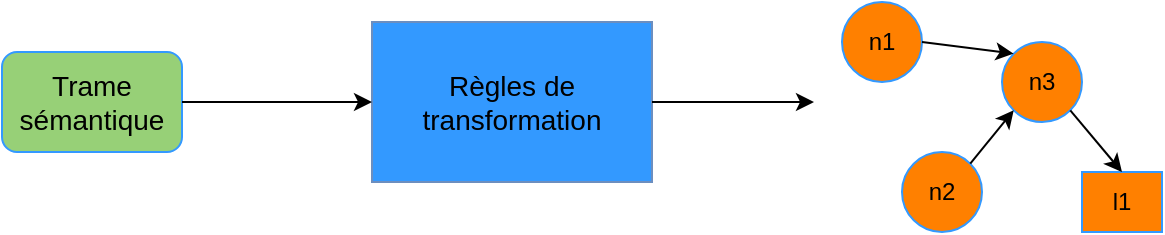 <mxfile version="10.6.8" type="device"><diagram id="lExLXjc1cdtKiexNxYVn" name="Page-1"><mxGraphModel dx="1074" dy="598" grid="1" gridSize="10" guides="1" tooltips="1" connect="1" arrows="1" fold="1" page="1" pageScale="1" pageWidth="850" pageHeight="1100" math="0" shadow="0"><root><mxCell id="0"/><mxCell id="1" parent="0"/><mxCell id="lvxdYItzJVjIvdjhRI7E-1" value="&lt;div style=&quot;font-size: 14px&quot;&gt;&lt;font style=&quot;font-size: 14px&quot;&gt;Règles de&lt;/font&gt;&lt;/div&gt;&lt;div style=&quot;font-size: 14px&quot;&gt;&lt;font style=&quot;font-size: 14px&quot;&gt; transformation&lt;/font&gt;&lt;/div&gt;" style="rounded=0;whiteSpace=wrap;html=1;fillColor=#3399FF;strokeColor=#6c8ebf;" vertex="1" parent="1"><mxGeometry x="355" y="140" width="140" height="80" as="geometry"/></mxCell><mxCell id="lvxdYItzJVjIvdjhRI7E-2" value="&lt;font style=&quot;font-size: 14px&quot;&gt;Trame sémantique&lt;/font&gt;" style="rounded=1;whiteSpace=wrap;html=1;fillColor=#97D077;strokeColor=#3399FF;" vertex="1" parent="1"><mxGeometry x="170" y="155" width="90" height="50" as="geometry"/></mxCell><mxCell id="lvxdYItzJVjIvdjhRI7E-6" value="" style="endArrow=classic;html=1;entryX=0;entryY=0.5;entryDx=0;entryDy=0;exitX=1;exitY=0.5;exitDx=0;exitDy=0;" edge="1" parent="1" source="lvxdYItzJVjIvdjhRI7E-2" target="lvxdYItzJVjIvdjhRI7E-1"><mxGeometry width="50" height="50" relative="1" as="geometry"><mxPoint x="160" y="330" as="sourcePoint"/><mxPoint x="210" y="280" as="targetPoint"/></mxGeometry></mxCell><mxCell id="lvxdYItzJVjIvdjhRI7E-8" value="" style="endArrow=classic;html=1;entryX=0;entryY=0.5;entryDx=0;entryDy=0;" edge="1" parent="1" source="lvxdYItzJVjIvdjhRI7E-1"><mxGeometry width="50" height="50" relative="1" as="geometry"><mxPoint x="460" y="380" as="sourcePoint"/><mxPoint x="576" y="180" as="targetPoint"/></mxGeometry></mxCell><mxCell id="lvxdYItzJVjIvdjhRI7E-9" value="n1" style="ellipse;whiteSpace=wrap;html=1;aspect=fixed;strokeColor=#3399FF;fillColor=#FF8000;" vertex="1" parent="1"><mxGeometry x="590" y="130" width="40" height="40" as="geometry"/></mxCell><mxCell id="lvxdYItzJVjIvdjhRI7E-10" value="n2" style="ellipse;whiteSpace=wrap;html=1;aspect=fixed;strokeColor=#3399FF;fillColor=#FF8000;" vertex="1" parent="1"><mxGeometry x="620" y="205" width="40" height="40" as="geometry"/></mxCell><mxCell id="lvxdYItzJVjIvdjhRI7E-11" value="n3" style="ellipse;whiteSpace=wrap;html=1;aspect=fixed;strokeColor=#3399FF;fillColor=#FF8000;" vertex="1" parent="1"><mxGeometry x="670" y="150" width="40" height="40" as="geometry"/></mxCell><mxCell id="lvxdYItzJVjIvdjhRI7E-12" value="l1" style="rounded=0;whiteSpace=wrap;html=1;strokeColor=#3399FF;fillColor=#FF8000;" vertex="1" parent="1"><mxGeometry x="710" y="215" width="40" height="30" as="geometry"/></mxCell><mxCell id="lvxdYItzJVjIvdjhRI7E-13" value="" style="endArrow=classic;html=1;exitX=1;exitY=0;exitDx=0;exitDy=0;entryX=0;entryY=1;entryDx=0;entryDy=0;" edge="1" parent="1" source="lvxdYItzJVjIvdjhRI7E-10" target="lvxdYItzJVjIvdjhRI7E-11"><mxGeometry width="50" height="50" relative="1" as="geometry"><mxPoint x="570" y="400" as="sourcePoint"/><mxPoint x="620" y="350" as="targetPoint"/></mxGeometry></mxCell><mxCell id="lvxdYItzJVjIvdjhRI7E-14" value="" style="endArrow=classic;html=1;entryX=0;entryY=0;entryDx=0;entryDy=0;exitX=1;exitY=0.5;exitDx=0;exitDy=0;" edge="1" parent="1" source="lvxdYItzJVjIvdjhRI7E-9" target="lvxdYItzJVjIvdjhRI7E-11"><mxGeometry width="50" height="50" relative="1" as="geometry"><mxPoint x="540" y="310" as="sourcePoint"/><mxPoint x="590" y="260" as="targetPoint"/></mxGeometry></mxCell><mxCell id="lvxdYItzJVjIvdjhRI7E-15" value="" style="endArrow=classic;html=1;exitX=1;exitY=1;exitDx=0;exitDy=0;entryX=0.5;entryY=0;entryDx=0;entryDy=0;" edge="1" parent="1" source="lvxdYItzJVjIvdjhRI7E-11" target="lvxdYItzJVjIvdjhRI7E-12"><mxGeometry width="50" height="50" relative="1" as="geometry"><mxPoint x="600" y="330" as="sourcePoint"/><mxPoint x="650" y="280" as="targetPoint"/></mxGeometry></mxCell></root></mxGraphModel></diagram></mxfile>
